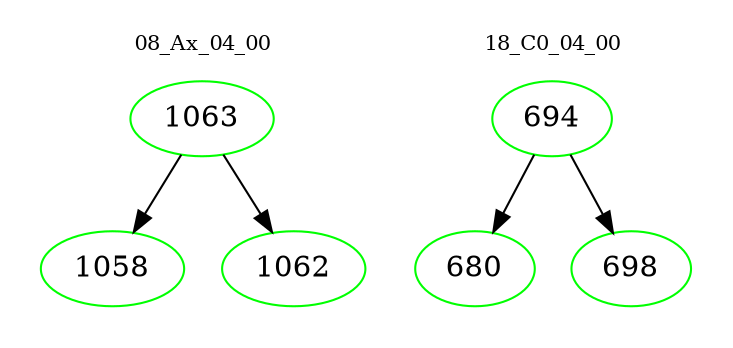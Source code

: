 digraph{
subgraph cluster_0 {
color = white
label = "08_Ax_04_00";
fontsize=10;
T0_1063 [label="1063", color="green"]
T0_1063 -> T0_1058 [color="black"]
T0_1058 [label="1058", color="green"]
T0_1063 -> T0_1062 [color="black"]
T0_1062 [label="1062", color="green"]
}
subgraph cluster_1 {
color = white
label = "18_C0_04_00";
fontsize=10;
T1_694 [label="694", color="green"]
T1_694 -> T1_680 [color="black"]
T1_680 [label="680", color="green"]
T1_694 -> T1_698 [color="black"]
T1_698 [label="698", color="green"]
}
}
